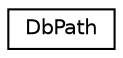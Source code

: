 digraph "Graphical Class Hierarchy"
{
 // LATEX_PDF_SIZE
  edge [fontname="Helvetica",fontsize="10",labelfontname="Helvetica",labelfontsize="10"];
  node [fontname="Helvetica",fontsize="10",shape=record];
  rankdir="LR";
  Node0 [label="DbPath",height=0.2,width=0.4,color="black", fillcolor="white", style="filled",URL="$db/d1b/sqlite3_8c.html#d2/df4/structDbPath",tooltip=" "];
}
